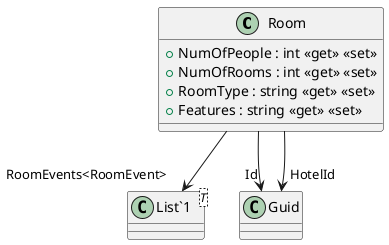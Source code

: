 @startuml
class Room {
    + NumOfPeople : int <<get>> <<set>>
    + NumOfRooms : int <<get>> <<set>>
    + RoomType : string <<get>> <<set>>
    + Features : string <<get>> <<set>>
}
class "List`1"<T> {
}
Room --> "Id" Guid
Room --> "HotelId" Guid
Room --> "RoomEvents<RoomEvent>" "List`1"
@enduml
